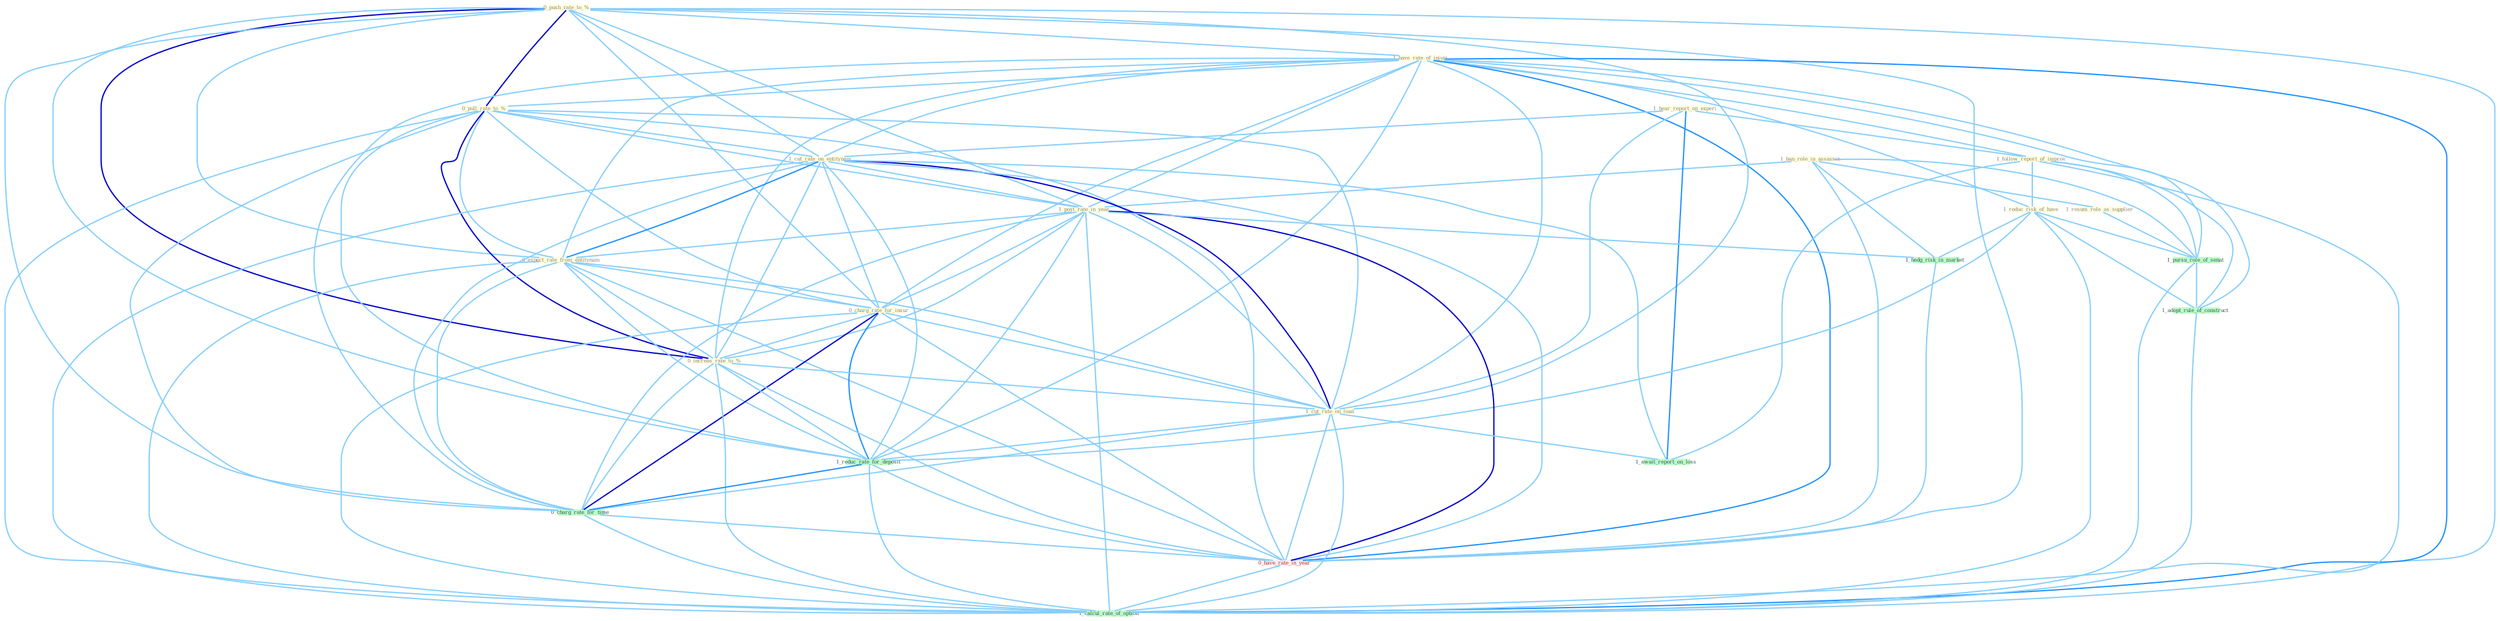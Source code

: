Graph G{ 
    node
    [shape=polygon,style=filled,width=.5,height=.06,color="#BDFCC9",fixedsize=true,fontsize=4,
    fontcolor="#2f4f4f"];
    {node
    [color="#ffffe0", fontcolor="#8b7d6b"] "0_push_rate_to_% " "1_have_rate_of_injuri " "0_pull_rate_to_% " "1_ban_role_in_assassin " "1_hear_report_on_experi " "1_cut_rate_on_entitynam " "1_resum_role_as_supplier " "1_follow_report_of_improv " "1_reduc_risk_of_have " "1_post_rate_in_year " "0_expect_rate_from_entitynam " "0_charg_rate_for_insur " "0_increas_rate_to_% " "1_cut_rate_on_loan "}
{node [color="#fff0f5", fontcolor="#b22222"] "0_have_rate_in_year "}
edge [color="#B0E2FF"];

	"0_push_rate_to_% " -- "1_have_rate_of_injuri " [w="1", color="#87cefa" ];
	"0_push_rate_to_% " -- "0_pull_rate_to_% " [w="3", color="#0000cd" , len=0.6];
	"0_push_rate_to_% " -- "1_cut_rate_on_entitynam " [w="1", color="#87cefa" ];
	"0_push_rate_to_% " -- "1_post_rate_in_year " [w="1", color="#87cefa" ];
	"0_push_rate_to_% " -- "0_expect_rate_from_entitynam " [w="1", color="#87cefa" ];
	"0_push_rate_to_% " -- "0_charg_rate_for_insur " [w="1", color="#87cefa" ];
	"0_push_rate_to_% " -- "0_increas_rate_to_% " [w="3", color="#0000cd" , len=0.6];
	"0_push_rate_to_% " -- "1_cut_rate_on_loan " [w="1", color="#87cefa" ];
	"0_push_rate_to_% " -- "1_reduc_rate_for_deposit " [w="1", color="#87cefa" ];
	"0_push_rate_to_% " -- "0_charg_rate_for_time " [w="1", color="#87cefa" ];
	"0_push_rate_to_% " -- "0_have_rate_in_year " [w="1", color="#87cefa" ];
	"0_push_rate_to_% " -- "1_calcul_rate_of_option " [w="1", color="#87cefa" ];
	"1_have_rate_of_injuri " -- "0_pull_rate_to_% " [w="1", color="#87cefa" ];
	"1_have_rate_of_injuri " -- "1_cut_rate_on_entitynam " [w="1", color="#87cefa" ];
	"1_have_rate_of_injuri " -- "1_follow_report_of_improv " [w="1", color="#87cefa" ];
	"1_have_rate_of_injuri " -- "1_reduc_risk_of_have " [w="1", color="#87cefa" ];
	"1_have_rate_of_injuri " -- "1_post_rate_in_year " [w="1", color="#87cefa" ];
	"1_have_rate_of_injuri " -- "0_expect_rate_from_entitynam " [w="1", color="#87cefa" ];
	"1_have_rate_of_injuri " -- "0_charg_rate_for_insur " [w="1", color="#87cefa" ];
	"1_have_rate_of_injuri " -- "0_increas_rate_to_% " [w="1", color="#87cefa" ];
	"1_have_rate_of_injuri " -- "1_cut_rate_on_loan " [w="1", color="#87cefa" ];
	"1_have_rate_of_injuri " -- "1_pursu_role_of_senat " [w="1", color="#87cefa" ];
	"1_have_rate_of_injuri " -- "1_reduc_rate_for_deposit " [w="1", color="#87cefa" ];
	"1_have_rate_of_injuri " -- "0_charg_rate_for_time " [w="1", color="#87cefa" ];
	"1_have_rate_of_injuri " -- "1_adopt_rule_of_construct " [w="1", color="#87cefa" ];
	"1_have_rate_of_injuri " -- "0_have_rate_in_year " [w="2", color="#1e90ff" , len=0.8];
	"1_have_rate_of_injuri " -- "1_calcul_rate_of_option " [w="2", color="#1e90ff" , len=0.8];
	"0_pull_rate_to_% " -- "1_cut_rate_on_entitynam " [w="1", color="#87cefa" ];
	"0_pull_rate_to_% " -- "1_post_rate_in_year " [w="1", color="#87cefa" ];
	"0_pull_rate_to_% " -- "0_expect_rate_from_entitynam " [w="1", color="#87cefa" ];
	"0_pull_rate_to_% " -- "0_charg_rate_for_insur " [w="1", color="#87cefa" ];
	"0_pull_rate_to_% " -- "0_increas_rate_to_% " [w="3", color="#0000cd" , len=0.6];
	"0_pull_rate_to_% " -- "1_cut_rate_on_loan " [w="1", color="#87cefa" ];
	"0_pull_rate_to_% " -- "1_reduc_rate_for_deposit " [w="1", color="#87cefa" ];
	"0_pull_rate_to_% " -- "0_charg_rate_for_time " [w="1", color="#87cefa" ];
	"0_pull_rate_to_% " -- "0_have_rate_in_year " [w="1", color="#87cefa" ];
	"0_pull_rate_to_% " -- "1_calcul_rate_of_option " [w="1", color="#87cefa" ];
	"1_ban_role_in_assassin " -- "1_resum_role_as_supplier " [w="1", color="#87cefa" ];
	"1_ban_role_in_assassin " -- "1_post_rate_in_year " [w="1", color="#87cefa" ];
	"1_ban_role_in_assassin " -- "1_pursu_role_of_senat " [w="1", color="#87cefa" ];
	"1_ban_role_in_assassin " -- "1_hedg_risk_in_market " [w="1", color="#87cefa" ];
	"1_ban_role_in_assassin " -- "0_have_rate_in_year " [w="1", color="#87cefa" ];
	"1_hear_report_on_experi " -- "1_cut_rate_on_entitynam " [w="1", color="#87cefa" ];
	"1_hear_report_on_experi " -- "1_follow_report_of_improv " [w="1", color="#87cefa" ];
	"1_hear_report_on_experi " -- "1_cut_rate_on_loan " [w="1", color="#87cefa" ];
	"1_hear_report_on_experi " -- "1_await_report_on_loss " [w="2", color="#1e90ff" , len=0.8];
	"1_cut_rate_on_entitynam " -- "1_post_rate_in_year " [w="1", color="#87cefa" ];
	"1_cut_rate_on_entitynam " -- "0_expect_rate_from_entitynam " [w="2", color="#1e90ff" , len=0.8];
	"1_cut_rate_on_entitynam " -- "0_charg_rate_for_insur " [w="1", color="#87cefa" ];
	"1_cut_rate_on_entitynam " -- "0_increas_rate_to_% " [w="1", color="#87cefa" ];
	"1_cut_rate_on_entitynam " -- "1_cut_rate_on_loan " [w="3", color="#0000cd" , len=0.6];
	"1_cut_rate_on_entitynam " -- "1_await_report_on_loss " [w="1", color="#87cefa" ];
	"1_cut_rate_on_entitynam " -- "1_reduc_rate_for_deposit " [w="1", color="#87cefa" ];
	"1_cut_rate_on_entitynam " -- "0_charg_rate_for_time " [w="1", color="#87cefa" ];
	"1_cut_rate_on_entitynam " -- "0_have_rate_in_year " [w="1", color="#87cefa" ];
	"1_cut_rate_on_entitynam " -- "1_calcul_rate_of_option " [w="1", color="#87cefa" ];
	"1_resum_role_as_supplier " -- "1_pursu_role_of_senat " [w="1", color="#87cefa" ];
	"1_follow_report_of_improv " -- "1_reduc_risk_of_have " [w="1", color="#87cefa" ];
	"1_follow_report_of_improv " -- "1_pursu_role_of_senat " [w="1", color="#87cefa" ];
	"1_follow_report_of_improv " -- "1_await_report_on_loss " [w="1", color="#87cefa" ];
	"1_follow_report_of_improv " -- "1_adopt_rule_of_construct " [w="1", color="#87cefa" ];
	"1_follow_report_of_improv " -- "1_calcul_rate_of_option " [w="1", color="#87cefa" ];
	"1_reduc_risk_of_have " -- "1_pursu_role_of_senat " [w="1", color="#87cefa" ];
	"1_reduc_risk_of_have " -- "1_reduc_rate_for_deposit " [w="1", color="#87cefa" ];
	"1_reduc_risk_of_have " -- "1_adopt_rule_of_construct " [w="1", color="#87cefa" ];
	"1_reduc_risk_of_have " -- "1_hedg_risk_in_market " [w="1", color="#87cefa" ];
	"1_reduc_risk_of_have " -- "1_calcul_rate_of_option " [w="1", color="#87cefa" ];
	"1_post_rate_in_year " -- "0_expect_rate_from_entitynam " [w="1", color="#87cefa" ];
	"1_post_rate_in_year " -- "0_charg_rate_for_insur " [w="1", color="#87cefa" ];
	"1_post_rate_in_year " -- "0_increas_rate_to_% " [w="1", color="#87cefa" ];
	"1_post_rate_in_year " -- "1_cut_rate_on_loan " [w="1", color="#87cefa" ];
	"1_post_rate_in_year " -- "1_reduc_rate_for_deposit " [w="1", color="#87cefa" ];
	"1_post_rate_in_year " -- "0_charg_rate_for_time " [w="1", color="#87cefa" ];
	"1_post_rate_in_year " -- "1_hedg_risk_in_market " [w="1", color="#87cefa" ];
	"1_post_rate_in_year " -- "0_have_rate_in_year " [w="3", color="#0000cd" , len=0.6];
	"1_post_rate_in_year " -- "1_calcul_rate_of_option " [w="1", color="#87cefa" ];
	"0_expect_rate_from_entitynam " -- "0_charg_rate_for_insur " [w="1", color="#87cefa" ];
	"0_expect_rate_from_entitynam " -- "0_increas_rate_to_% " [w="1", color="#87cefa" ];
	"0_expect_rate_from_entitynam " -- "1_cut_rate_on_loan " [w="1", color="#87cefa" ];
	"0_expect_rate_from_entitynam " -- "1_reduc_rate_for_deposit " [w="1", color="#87cefa" ];
	"0_expect_rate_from_entitynam " -- "0_charg_rate_for_time " [w="1", color="#87cefa" ];
	"0_expect_rate_from_entitynam " -- "0_have_rate_in_year " [w="1", color="#87cefa" ];
	"0_expect_rate_from_entitynam " -- "1_calcul_rate_of_option " [w="1", color="#87cefa" ];
	"0_charg_rate_for_insur " -- "0_increas_rate_to_% " [w="1", color="#87cefa" ];
	"0_charg_rate_for_insur " -- "1_cut_rate_on_loan " [w="1", color="#87cefa" ];
	"0_charg_rate_for_insur " -- "1_reduc_rate_for_deposit " [w="2", color="#1e90ff" , len=0.8];
	"0_charg_rate_for_insur " -- "0_charg_rate_for_time " [w="3", color="#0000cd" , len=0.6];
	"0_charg_rate_for_insur " -- "0_have_rate_in_year " [w="1", color="#87cefa" ];
	"0_charg_rate_for_insur " -- "1_calcul_rate_of_option " [w="1", color="#87cefa" ];
	"0_increas_rate_to_% " -- "1_cut_rate_on_loan " [w="1", color="#87cefa" ];
	"0_increas_rate_to_% " -- "1_reduc_rate_for_deposit " [w="1", color="#87cefa" ];
	"0_increas_rate_to_% " -- "0_charg_rate_for_time " [w="1", color="#87cefa" ];
	"0_increas_rate_to_% " -- "0_have_rate_in_year " [w="1", color="#87cefa" ];
	"0_increas_rate_to_% " -- "1_calcul_rate_of_option " [w="1", color="#87cefa" ];
	"1_cut_rate_on_loan " -- "1_await_report_on_loss " [w="1", color="#87cefa" ];
	"1_cut_rate_on_loan " -- "1_reduc_rate_for_deposit " [w="1", color="#87cefa" ];
	"1_cut_rate_on_loan " -- "0_charg_rate_for_time " [w="1", color="#87cefa" ];
	"1_cut_rate_on_loan " -- "0_have_rate_in_year " [w="1", color="#87cefa" ];
	"1_cut_rate_on_loan " -- "1_calcul_rate_of_option " [w="1", color="#87cefa" ];
	"1_pursu_role_of_senat " -- "1_adopt_rule_of_construct " [w="1", color="#87cefa" ];
	"1_pursu_role_of_senat " -- "1_calcul_rate_of_option " [w="1", color="#87cefa" ];
	"1_reduc_rate_for_deposit " -- "0_charg_rate_for_time " [w="2", color="#1e90ff" , len=0.8];
	"1_reduc_rate_for_deposit " -- "0_have_rate_in_year " [w="1", color="#87cefa" ];
	"1_reduc_rate_for_deposit " -- "1_calcul_rate_of_option " [w="1", color="#87cefa" ];
	"0_charg_rate_for_time " -- "0_have_rate_in_year " [w="1", color="#87cefa" ];
	"0_charg_rate_for_time " -- "1_calcul_rate_of_option " [w="1", color="#87cefa" ];
	"1_adopt_rule_of_construct " -- "1_calcul_rate_of_option " [w="1", color="#87cefa" ];
	"1_hedg_risk_in_market " -- "0_have_rate_in_year " [w="1", color="#87cefa" ];
	"0_have_rate_in_year " -- "1_calcul_rate_of_option " [w="1", color="#87cefa" ];
}